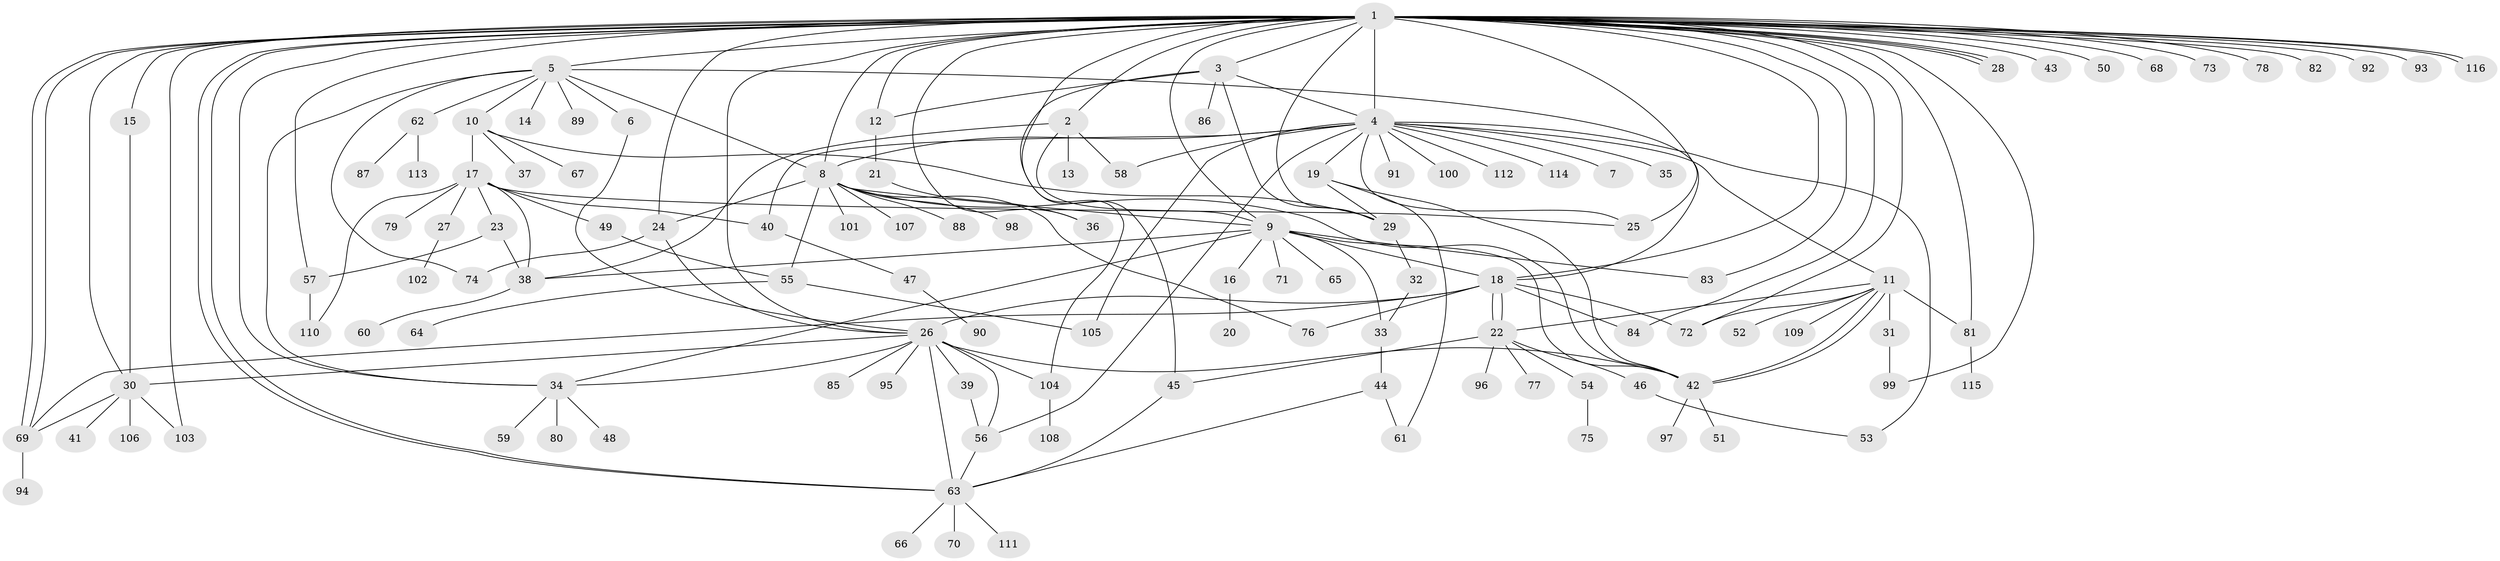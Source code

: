 // coarse degree distribution, {1: 0.4857142857142857, 8: 0.05714285714285714, 3: 0.08571428571428572, 4: 0.02857142857142857, 6: 0.08571428571428572, 5: 0.05714285714285714, 7: 0.05714285714285714, 2: 0.08571428571428572, 13: 0.02857142857142857, 21: 0.02857142857142857}
// Generated by graph-tools (version 1.1) at 2025/36/03/04/25 23:36:42]
// undirected, 116 vertices, 181 edges
graph export_dot {
  node [color=gray90,style=filled];
  1;
  2;
  3;
  4;
  5;
  6;
  7;
  8;
  9;
  10;
  11;
  12;
  13;
  14;
  15;
  16;
  17;
  18;
  19;
  20;
  21;
  22;
  23;
  24;
  25;
  26;
  27;
  28;
  29;
  30;
  31;
  32;
  33;
  34;
  35;
  36;
  37;
  38;
  39;
  40;
  41;
  42;
  43;
  44;
  45;
  46;
  47;
  48;
  49;
  50;
  51;
  52;
  53;
  54;
  55;
  56;
  57;
  58;
  59;
  60;
  61;
  62;
  63;
  64;
  65;
  66;
  67;
  68;
  69;
  70;
  71;
  72;
  73;
  74;
  75;
  76;
  77;
  78;
  79;
  80;
  81;
  82;
  83;
  84;
  85;
  86;
  87;
  88;
  89;
  90;
  91;
  92;
  93;
  94;
  95;
  96;
  97;
  98;
  99;
  100;
  101;
  102;
  103;
  104;
  105;
  106;
  107;
  108;
  109;
  110;
  111;
  112;
  113;
  114;
  115;
  116;
  1 -- 2;
  1 -- 3;
  1 -- 4;
  1 -- 5;
  1 -- 8;
  1 -- 9;
  1 -- 12;
  1 -- 15;
  1 -- 18;
  1 -- 24;
  1 -- 25;
  1 -- 26;
  1 -- 28;
  1 -- 28;
  1 -- 28;
  1 -- 29;
  1 -- 30;
  1 -- 34;
  1 -- 36;
  1 -- 43;
  1 -- 45;
  1 -- 50;
  1 -- 57;
  1 -- 63;
  1 -- 63;
  1 -- 68;
  1 -- 69;
  1 -- 69;
  1 -- 72;
  1 -- 73;
  1 -- 78;
  1 -- 81;
  1 -- 82;
  1 -- 83;
  1 -- 84;
  1 -- 92;
  1 -- 93;
  1 -- 99;
  1 -- 103;
  1 -- 116;
  1 -- 116;
  2 -- 9;
  2 -- 13;
  2 -- 38;
  2 -- 58;
  3 -- 4;
  3 -- 12;
  3 -- 29;
  3 -- 86;
  3 -- 104;
  4 -- 7;
  4 -- 8;
  4 -- 11;
  4 -- 19;
  4 -- 25;
  4 -- 35;
  4 -- 40;
  4 -- 53;
  4 -- 56;
  4 -- 58;
  4 -- 91;
  4 -- 100;
  4 -- 105;
  4 -- 112;
  4 -- 114;
  5 -- 6;
  5 -- 8;
  5 -- 10;
  5 -- 14;
  5 -- 18;
  5 -- 34;
  5 -- 62;
  5 -- 74;
  5 -- 89;
  6 -- 26;
  8 -- 9;
  8 -- 24;
  8 -- 42;
  8 -- 55;
  8 -- 76;
  8 -- 88;
  8 -- 98;
  8 -- 101;
  8 -- 107;
  9 -- 16;
  9 -- 18;
  9 -- 33;
  9 -- 34;
  9 -- 38;
  9 -- 42;
  9 -- 65;
  9 -- 71;
  9 -- 83;
  10 -- 17;
  10 -- 29;
  10 -- 37;
  10 -- 67;
  11 -- 22;
  11 -- 31;
  11 -- 42;
  11 -- 42;
  11 -- 52;
  11 -- 72;
  11 -- 81;
  11 -- 109;
  12 -- 21;
  15 -- 30;
  16 -- 20;
  17 -- 23;
  17 -- 25;
  17 -- 27;
  17 -- 38;
  17 -- 40;
  17 -- 49;
  17 -- 79;
  17 -- 110;
  18 -- 22;
  18 -- 22;
  18 -- 26;
  18 -- 69;
  18 -- 72;
  18 -- 76;
  18 -- 84;
  19 -- 29;
  19 -- 42;
  19 -- 61;
  21 -- 36;
  22 -- 45;
  22 -- 46;
  22 -- 54;
  22 -- 77;
  22 -- 96;
  23 -- 38;
  23 -- 57;
  24 -- 26;
  24 -- 74;
  26 -- 30;
  26 -- 34;
  26 -- 39;
  26 -- 42;
  26 -- 56;
  26 -- 63;
  26 -- 85;
  26 -- 95;
  26 -- 104;
  27 -- 102;
  29 -- 32;
  30 -- 41;
  30 -- 69;
  30 -- 103;
  30 -- 106;
  31 -- 99;
  32 -- 33;
  33 -- 44;
  34 -- 48;
  34 -- 59;
  34 -- 80;
  38 -- 60;
  39 -- 56;
  40 -- 47;
  42 -- 51;
  42 -- 97;
  44 -- 61;
  44 -- 63;
  45 -- 63;
  46 -- 53;
  47 -- 90;
  49 -- 55;
  54 -- 75;
  55 -- 64;
  55 -- 105;
  56 -- 63;
  57 -- 110;
  62 -- 87;
  62 -- 113;
  63 -- 66;
  63 -- 70;
  63 -- 111;
  69 -- 94;
  81 -- 115;
  104 -- 108;
}
